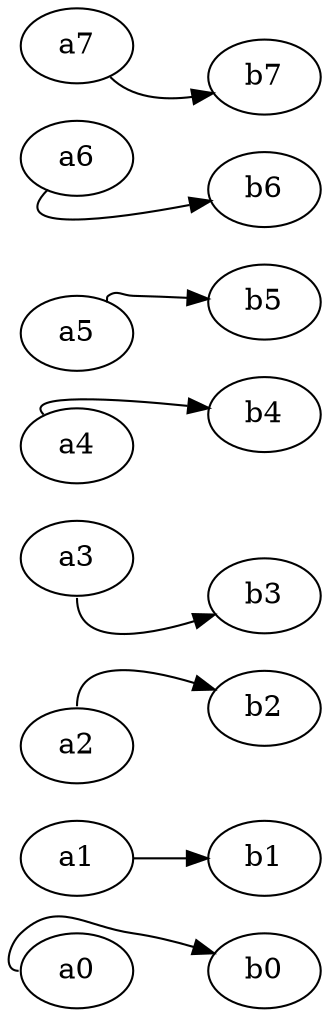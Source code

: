 // digraph example {
//     a0:w -> b0; //其中w意思是west，支持w,e,n,s,sw,se,nw,ne
//     a1:e -> b1;
//     a2:n -> b2;
//     a3:s -> b3;
//     a4:nw -> b4;
//     a5:ne -> b5;
//     a6:sw -> b6;
//     a7:se -> b7;
// }

digraph example {
    rankdir = LR;
    a0:w -> b0; //其中w意思是west，支持w,e,n,s,sw,se,nw,ne
    a1:e -> b1;
    a2:n -> b2;
    a3:s -> b3;
    a4:nw -> b4;
    a5:ne -> b5;
    a6:sw -> b6;
    a7:se -> b7;
}